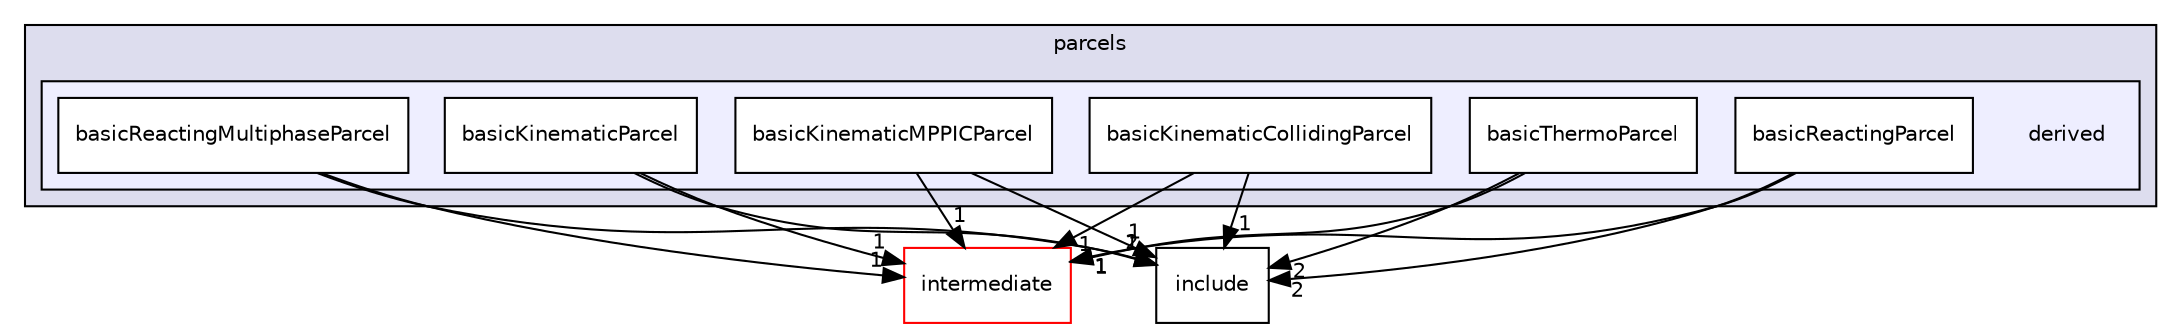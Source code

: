 digraph "src/lagrangian/turbulence/parcels/derived" {
  bgcolor=transparent;
  compound=true
  node [ fontsize="10", fontname="Helvetica"];
  edge [ labelfontsize="10", labelfontname="Helvetica"];
  subgraph clusterdir_f4470e492b052055a8f68ab9bbd08f78 {
    graph [ bgcolor="#ddddee", pencolor="black", label="parcels" fontname="Helvetica", fontsize="10", URL="dir_f4470e492b052055a8f68ab9bbd08f78.html"]
  subgraph clusterdir_2cf64de3012ec3719f94a92ff2c4c98e {
    graph [ bgcolor="#eeeeff", pencolor="black", label="" URL="dir_2cf64de3012ec3719f94a92ff2c4c98e.html"];
    dir_2cf64de3012ec3719f94a92ff2c4c98e [shape=plaintext label="derived"];
    dir_ddee8681083a0c8fdd7c11c58dcb3d5d [shape=box label="basicKinematicCollidingParcel" color="black" fillcolor="white" style="filled" URL="dir_ddee8681083a0c8fdd7c11c58dcb3d5d.html"];
    dir_697a60bc69c2ac52e6869c0521caf018 [shape=box label="basicKinematicMPPICParcel" color="black" fillcolor="white" style="filled" URL="dir_697a60bc69c2ac52e6869c0521caf018.html"];
    dir_ae74799e95516b2b5d598b7e21f0d770 [shape=box label="basicKinematicParcel" color="black" fillcolor="white" style="filled" URL="dir_ae74799e95516b2b5d598b7e21f0d770.html"];
    dir_686f0e1a895bfeb96b2c20ad983bcb6c [shape=box label="basicReactingMultiphaseParcel" color="black" fillcolor="white" style="filled" URL="dir_686f0e1a895bfeb96b2c20ad983bcb6c.html"];
    dir_ee3778d22165050254781dc7d137ccf3 [shape=box label="basicReactingParcel" color="black" fillcolor="white" style="filled" URL="dir_ee3778d22165050254781dc7d137ccf3.html"];
    dir_9a0eb136d7ca847a957d14e22189098d [shape=box label="basicThermoParcel" color="black" fillcolor="white" style="filled" URL="dir_9a0eb136d7ca847a957d14e22189098d.html"];
  }
  }
  dir_d3c32a493136c130c1f0d51f4f35c297 [shape=box label="intermediate" color="red" URL="dir_d3c32a493136c130c1f0d51f4f35c297.html"];
  dir_4c86786517f583c36f967b917cdc384c [shape=box label="include" URL="dir_4c86786517f583c36f967b917cdc384c.html"];
  dir_ddee8681083a0c8fdd7c11c58dcb3d5d->dir_d3c32a493136c130c1f0d51f4f35c297 [headlabel="1", labeldistance=1.5 headhref="dir_001466_001390.html"];
  dir_ddee8681083a0c8fdd7c11c58dcb3d5d->dir_4c86786517f583c36f967b917cdc384c [headlabel="1", labeldistance=1.5 headhref="dir_001466_001711.html"];
  dir_686f0e1a895bfeb96b2c20ad983bcb6c->dir_d3c32a493136c130c1f0d51f4f35c297 [headlabel="1", labeldistance=1.5 headhref="dir_001472_001390.html"];
  dir_686f0e1a895bfeb96b2c20ad983bcb6c->dir_4c86786517f583c36f967b917cdc384c [headlabel="2", labeldistance=1.5 headhref="dir_001472_001711.html"];
  dir_697a60bc69c2ac52e6869c0521caf018->dir_d3c32a493136c130c1f0d51f4f35c297 [headlabel="1", labeldistance=1.5 headhref="dir_001468_001390.html"];
  dir_697a60bc69c2ac52e6869c0521caf018->dir_4c86786517f583c36f967b917cdc384c [headlabel="1", labeldistance=1.5 headhref="dir_001468_001711.html"];
  dir_9a0eb136d7ca847a957d14e22189098d->dir_d3c32a493136c130c1f0d51f4f35c297 [headlabel="1", labeldistance=1.5 headhref="dir_001476_001390.html"];
  dir_9a0eb136d7ca847a957d14e22189098d->dir_4c86786517f583c36f967b917cdc384c [headlabel="2", labeldistance=1.5 headhref="dir_001476_001711.html"];
  dir_ee3778d22165050254781dc7d137ccf3->dir_d3c32a493136c130c1f0d51f4f35c297 [headlabel="1", labeldistance=1.5 headhref="dir_001474_001390.html"];
  dir_ee3778d22165050254781dc7d137ccf3->dir_4c86786517f583c36f967b917cdc384c [headlabel="2", labeldistance=1.5 headhref="dir_001474_001711.html"];
  dir_ae74799e95516b2b5d598b7e21f0d770->dir_d3c32a493136c130c1f0d51f4f35c297 [headlabel="1", labeldistance=1.5 headhref="dir_001470_001390.html"];
  dir_ae74799e95516b2b5d598b7e21f0d770->dir_4c86786517f583c36f967b917cdc384c [headlabel="1", labeldistance=1.5 headhref="dir_001470_001711.html"];
}
